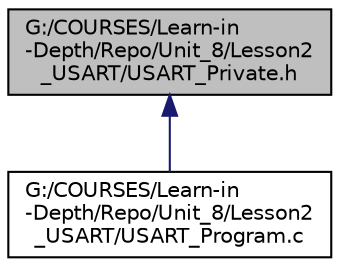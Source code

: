 digraph "G:/COURSES/Learn-in-Depth/Repo/Unit_8/Lesson2_USART/USART_Private.h"
{
 // LATEX_PDF_SIZE
  edge [fontname="Helvetica",fontsize="10",labelfontname="Helvetica",labelfontsize="10"];
  node [fontname="Helvetica",fontsize="10",shape=record];
  Node1 [label="G:/COURSES/Learn-in\l-Depth/Repo/Unit_8/Lesson2\l_USART/USART_Private.h",height=0.2,width=0.4,color="black", fillcolor="grey75", style="filled", fontcolor="black",tooltip=" "];
  Node1 -> Node2 [dir="back",color="midnightblue",fontsize="10",style="solid",fontname="Helvetica"];
  Node2 [label="G:/COURSES/Learn-in\l-Depth/Repo/Unit_8/Lesson2\l_USART/USART_Program.c",height=0.2,width=0.4,color="black", fillcolor="white", style="filled",URL="$_u_s_a_r_t___program_8c.html",tooltip=" "];
}
